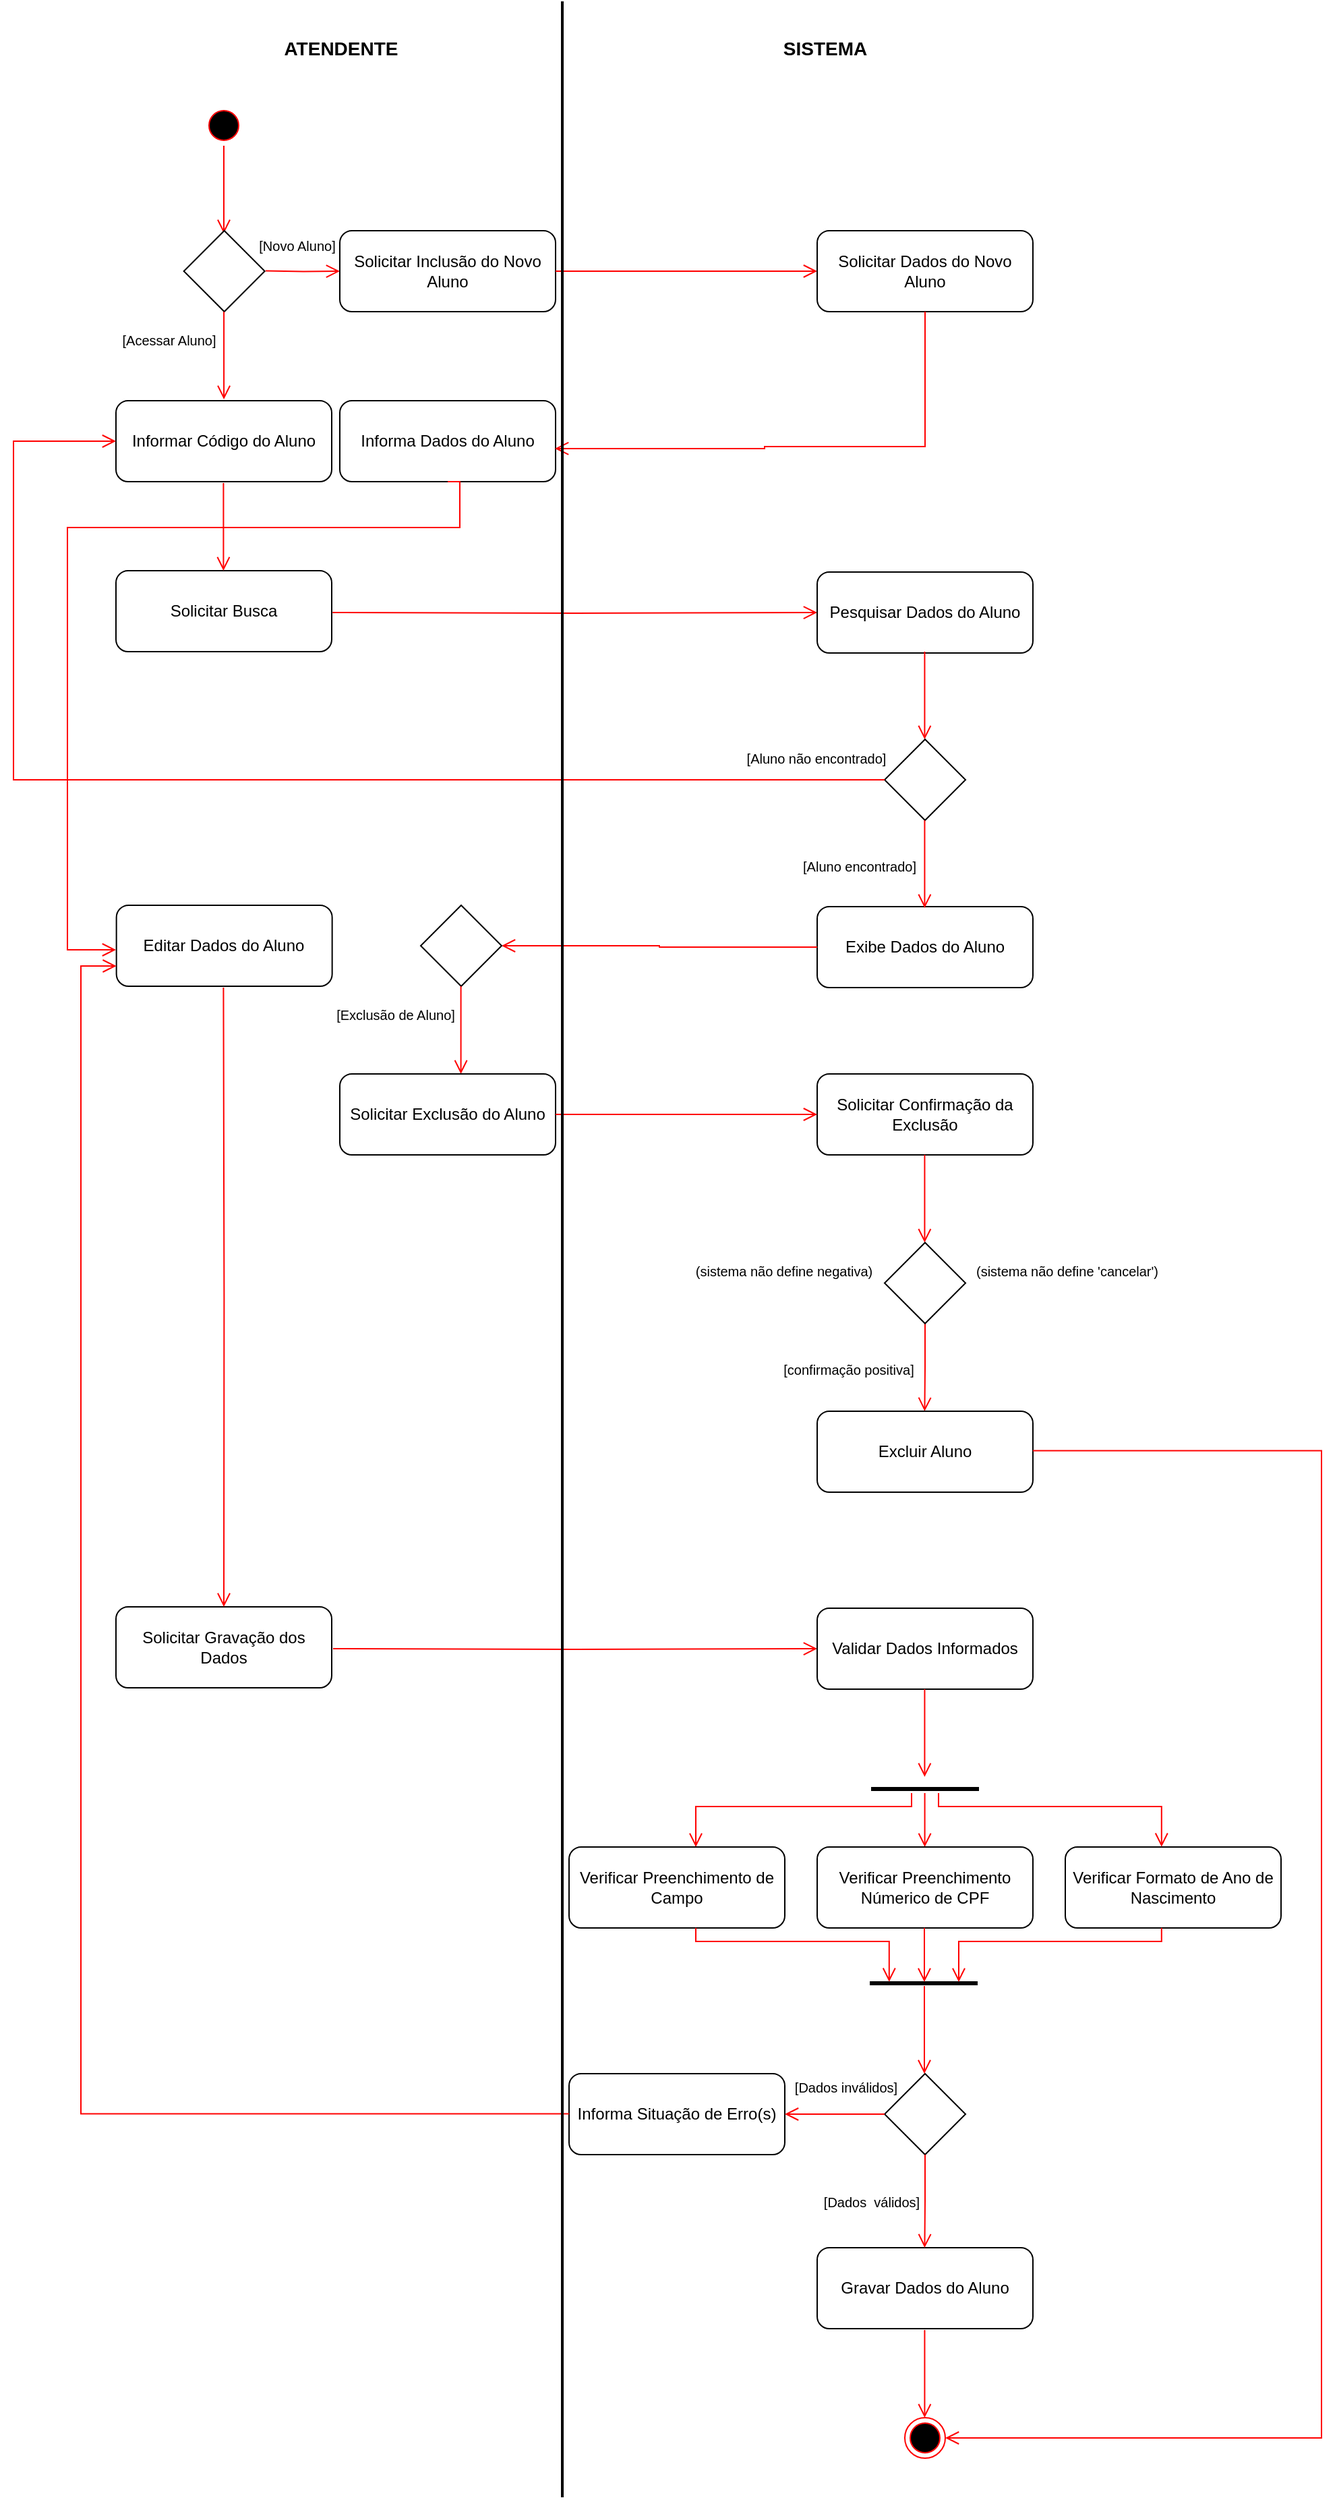 <mxfile version="18.0.6" type="github">
  <diagram id="qOKVFS1TaHOJEAsKqhCK" name="Page-1">
    <mxGraphModel dx="2067" dy="1798" grid="1" gridSize="10" guides="1" tooltips="1" connect="1" arrows="1" fold="1" page="1" pageScale="1" pageWidth="827" pageHeight="1169" math="0" shadow="0">
      <root>
        <mxCell id="0" />
        <mxCell id="1" parent="0" />
        <mxCell id="y-Nx_2vNeydvTT5IyFKc-3" value="Informar Código do Aluno" style="rounded=1;whiteSpace=wrap;html=1;shadow=0;" vertex="1" parent="1">
          <mxGeometry x="6" y="226" width="160" height="60" as="geometry" />
        </mxCell>
        <mxCell id="y-Nx_2vNeydvTT5IyFKc-10" value="Solicitar Busca" style="rounded=1;whiteSpace=wrap;html=1;shadow=0;" vertex="1" parent="1">
          <mxGeometry x="6" y="352" width="160" height="60" as="geometry" />
        </mxCell>
        <mxCell id="y-Nx_2vNeydvTT5IyFKc-11" value="&lt;b&gt;&lt;font style=&quot;font-size: 14px;&quot;&gt;ATENDENTE&lt;/font&gt;&lt;/b&gt;" style="text;html=1;strokeColor=none;fillColor=none;align=center;verticalAlign=middle;whiteSpace=wrap;rounded=0;shadow=0;glass=0;sketch=0;" vertex="1" parent="1">
          <mxGeometry x="100" y="-50" width="146" height="30" as="geometry" />
        </mxCell>
        <mxCell id="y-Nx_2vNeydvTT5IyFKc-14" value="" style="ellipse;html=1;shape=startState;fillColor=#000000;strokeColor=#ff0000;rounded=0;shadow=0;glass=0;sketch=0;" vertex="1" parent="1">
          <mxGeometry x="71" y="7" width="30" height="30" as="geometry" />
        </mxCell>
        <mxCell id="y-Nx_2vNeydvTT5IyFKc-15" value="" style="edgeStyle=orthogonalEdgeStyle;html=1;verticalAlign=bottom;endArrow=open;endSize=8;strokeColor=#ff0000;rounded=0;entryX=0.5;entryY=0;entryDx=0;entryDy=0;" edge="1" source="y-Nx_2vNeydvTT5IyFKc-14" parent="1">
          <mxGeometry relative="1" as="geometry">
            <mxPoint x="86" y="102.0" as="targetPoint" />
          </mxGeometry>
        </mxCell>
        <mxCell id="y-Nx_2vNeydvTT5IyFKc-20" value="" style="edgeStyle=orthogonalEdgeStyle;html=1;verticalAlign=bottom;endArrow=open;endSize=8;strokeColor=#ff0000;rounded=0;entryX=0.5;entryY=0;entryDx=0;entryDy=0;" edge="1" parent="1">
          <mxGeometry relative="1" as="geometry">
            <mxPoint x="85.71" y="352" as="targetPoint" />
            <mxPoint x="85.71" y="287" as="sourcePoint" />
          </mxGeometry>
        </mxCell>
        <mxCell id="y-Nx_2vNeydvTT5IyFKc-21" value="" style="edgeStyle=orthogonalEdgeStyle;html=1;verticalAlign=bottom;endArrow=open;endSize=8;strokeColor=#ff0000;rounded=0;entryX=0;entryY=0.5;entryDx=0;entryDy=0;" edge="1" parent="1" target="y-Nx_2vNeydvTT5IyFKc-23">
          <mxGeometry relative="1" as="geometry">
            <mxPoint x="231.666" y="382" as="targetPoint" />
            <mxPoint x="166.667" y="383" as="sourcePoint" />
          </mxGeometry>
        </mxCell>
        <mxCell id="y-Nx_2vNeydvTT5IyFKc-23" value="&lt;div style=&quot;background-color: transparent;&quot;&gt;Pesquisar Dados do Aluno&lt;/div&gt;" style="rounded=1;whiteSpace=wrap;html=1;shadow=0;" vertex="1" parent="1">
          <mxGeometry x="526" y="353" width="160" height="60" as="geometry" />
        </mxCell>
        <mxCell id="y-Nx_2vNeydvTT5IyFKc-24" value="" style="edgeStyle=orthogonalEdgeStyle;html=1;verticalAlign=bottom;endArrow=open;endSize=8;strokeColor=#ff0000;rounded=0;entryX=0.5;entryY=0;entryDx=0;entryDy=0;" edge="1" parent="1">
          <mxGeometry relative="1" as="geometry">
            <mxPoint x="605.71" y="477.0" as="targetPoint" />
            <mxPoint x="605.71" y="412" as="sourcePoint" />
          </mxGeometry>
        </mxCell>
        <mxCell id="y-Nx_2vNeydvTT5IyFKc-25" value="Exibe Dados do Aluno" style="rounded=1;whiteSpace=wrap;html=1;shadow=0;" vertex="1" parent="1">
          <mxGeometry x="526" y="601" width="160" height="60" as="geometry" />
        </mxCell>
        <mxCell id="y-Nx_2vNeydvTT5IyFKc-27" value="Editar Dados do Aluno" style="rounded=1;whiteSpace=wrap;html=1;shadow=0;" vertex="1" parent="1">
          <mxGeometry x="6.33" y="600" width="160" height="60" as="geometry" />
        </mxCell>
        <mxCell id="y-Nx_2vNeydvTT5IyFKc-28" value="Solicitar Gravação dos Dados" style="rounded=1;whiteSpace=wrap;html=1;shadow=0;" vertex="1" parent="1">
          <mxGeometry x="6" y="1120" width="160" height="60" as="geometry" />
        </mxCell>
        <mxCell id="y-Nx_2vNeydvTT5IyFKc-29" value="" style="edgeStyle=orthogonalEdgeStyle;html=1;verticalAlign=bottom;endArrow=open;endSize=8;strokeColor=#ff0000;rounded=0;entryX=0.5;entryY=0;entryDx=0;entryDy=0;" edge="1" parent="1" target="y-Nx_2vNeydvTT5IyFKc-28">
          <mxGeometry relative="1" as="geometry">
            <mxPoint x="85.71" y="726.0" as="targetPoint" />
            <mxPoint x="85.71" y="661" as="sourcePoint" />
          </mxGeometry>
        </mxCell>
        <mxCell id="y-Nx_2vNeydvTT5IyFKc-30" value="" style="edgeStyle=orthogonalEdgeStyle;html=1;verticalAlign=bottom;endArrow=open;endSize=8;strokeColor=#ff0000;rounded=0;entryX=0;entryY=0.5;entryDx=0;entryDy=0;" edge="1" parent="1" target="y-Nx_2vNeydvTT5IyFKc-31">
          <mxGeometry relative="1" as="geometry">
            <mxPoint x="231.996" y="1151" as="targetPoint" />
            <mxPoint x="166.997" y="1151" as="sourcePoint" />
          </mxGeometry>
        </mxCell>
        <mxCell id="y-Nx_2vNeydvTT5IyFKc-31" value="Validar Dados Informados" style="rounded=1;whiteSpace=wrap;html=1;shadow=0;" vertex="1" parent="1">
          <mxGeometry x="526" y="1121" width="160" height="60" as="geometry" />
        </mxCell>
        <mxCell id="y-Nx_2vNeydvTT5IyFKc-32" value="" style="edgeStyle=orthogonalEdgeStyle;html=1;verticalAlign=bottom;endArrow=open;endSize=8;strokeColor=#ff0000;rounded=0;entryX=0.5;entryY=0;entryDx=0;entryDy=0;" edge="1" parent="1">
          <mxGeometry relative="1" as="geometry">
            <mxPoint x="605.71" y="1246" as="targetPoint" />
            <mxPoint x="605.71" y="1181" as="sourcePoint" />
          </mxGeometry>
        </mxCell>
        <mxCell id="y-Nx_2vNeydvTT5IyFKc-33" value="Gravar Dados do Aluno" style="rounded=1;whiteSpace=wrap;html=1;shadow=0;" vertex="1" parent="1">
          <mxGeometry x="526" y="1595" width="160" height="60" as="geometry" />
        </mxCell>
        <mxCell id="y-Nx_2vNeydvTT5IyFKc-34" value="" style="ellipse;html=1;shape=endState;fillColor=#000000;strokeColor=#ff0000;rounded=0;shadow=0;glass=0;sketch=0;fontSize=14;" vertex="1" parent="1">
          <mxGeometry x="591" y="1721" width="30" height="30" as="geometry" />
        </mxCell>
        <mxCell id="y-Nx_2vNeydvTT5IyFKc-35" value="" style="edgeStyle=orthogonalEdgeStyle;html=1;verticalAlign=bottom;endArrow=open;endSize=8;strokeColor=#ff0000;rounded=0;entryX=0.5;entryY=0;entryDx=0;entryDy=0;" edge="1" parent="1">
          <mxGeometry relative="1" as="geometry">
            <mxPoint x="605.71" y="1721" as="targetPoint" />
            <mxPoint x="605.71" y="1656" as="sourcePoint" />
          </mxGeometry>
        </mxCell>
        <mxCell id="y-Nx_2vNeydvTT5IyFKc-38" value="" style="rhombus;whiteSpace=wrap;html=1;rounded=0;shadow=0;glass=0;sketch=0;resizeWidth=1;resizeHeight=1;" vertex="1" parent="1">
          <mxGeometry x="56.33" y="100" width="60" height="60" as="geometry" />
        </mxCell>
        <mxCell id="y-Nx_2vNeydvTT5IyFKc-39" value="" style="edgeStyle=orthogonalEdgeStyle;html=1;verticalAlign=bottom;endArrow=open;endSize=8;strokeColor=#ff0000;rounded=0;entryX=0.5;entryY=0;entryDx=0;entryDy=0;" edge="1" parent="1">
          <mxGeometry relative="1" as="geometry">
            <mxPoint x="86.04" y="225" as="targetPoint" />
            <mxPoint x="86.04" y="160" as="sourcePoint" />
          </mxGeometry>
        </mxCell>
        <mxCell id="y-Nx_2vNeydvTT5IyFKc-40" value="" style="edgeStyle=orthogonalEdgeStyle;html=1;verticalAlign=bottom;endArrow=open;endSize=8;strokeColor=#ff0000;rounded=0;entryX=0;entryY=0.5;entryDx=0;entryDy=0;" edge="1" parent="1" target="y-Nx_2vNeydvTT5IyFKc-41">
          <mxGeometry relative="1" as="geometry">
            <mxPoint x="181.996" y="129.74" as="targetPoint" />
            <mxPoint x="116.997" y="129.74" as="sourcePoint" />
          </mxGeometry>
        </mxCell>
        <mxCell id="y-Nx_2vNeydvTT5IyFKc-41" value="Solicitar Inclusão do Novo Aluno" style="rounded=1;whiteSpace=wrap;html=1;shadow=0;" vertex="1" parent="1">
          <mxGeometry x="172" y="100" width="160" height="60" as="geometry" />
        </mxCell>
        <mxCell id="y-Nx_2vNeydvTT5IyFKc-42" value="" style="edgeStyle=orthogonalEdgeStyle;html=1;verticalAlign=bottom;endArrow=open;endSize=8;strokeColor=#ff0000;rounded=0;entryX=0;entryY=0.5;entryDx=0;entryDy=0;exitX=1;exitY=0.5;exitDx=0;exitDy=0;" edge="1" parent="1" source="y-Nx_2vNeydvTT5IyFKc-41" target="y-Nx_2vNeydvTT5IyFKc-43">
          <mxGeometry relative="1" as="geometry">
            <mxPoint x="406.996" y="129.74" as="targetPoint" />
            <mxPoint x="341.997" y="129.74" as="sourcePoint" />
          </mxGeometry>
        </mxCell>
        <mxCell id="y-Nx_2vNeydvTT5IyFKc-43" value="Solicitar Dados do Novo Aluno" style="rounded=1;whiteSpace=wrap;html=1;shadow=0;" vertex="1" parent="1">
          <mxGeometry x="526" y="100" width="160" height="60" as="geometry" />
        </mxCell>
        <mxCell id="y-Nx_2vNeydvTT5IyFKc-44" value="Informa Dados do Aluno" style="rounded=1;whiteSpace=wrap;html=1;shadow=0;" vertex="1" parent="1">
          <mxGeometry x="172" y="226" width="160" height="60" as="geometry" />
        </mxCell>
        <mxCell id="y-Nx_2vNeydvTT5IyFKc-45" value="" style="edgeStyle=orthogonalEdgeStyle;html=1;verticalAlign=bottom;endArrow=open;endSize=8;strokeColor=#ff0000;rounded=0;exitX=0.5;exitY=1;exitDx=0;exitDy=0;entryX=0.997;entryY=0.591;entryDx=0;entryDy=0;entryPerimeter=0;" edge="1" parent="1" source="y-Nx_2vNeydvTT5IyFKc-43" target="y-Nx_2vNeydvTT5IyFKc-44">
          <mxGeometry relative="1" as="geometry">
            <mxPoint x="341.997" y="260" as="targetPoint" />
            <mxPoint x="406.996" y="260" as="sourcePoint" />
            <Array as="points">
              <mxPoint x="606" y="260" />
              <mxPoint x="487" y="260" />
              <mxPoint x="487" y="262" />
            </Array>
          </mxGeometry>
        </mxCell>
        <mxCell id="y-Nx_2vNeydvTT5IyFKc-46" value="" style="edgeStyle=orthogonalEdgeStyle;html=1;verticalAlign=bottom;endArrow=open;endSize=8;strokeColor=#ff0000;rounded=0;entryX=0;entryY=0.75;entryDx=0;entryDy=0;exitX=0.5;exitY=1;exitDx=0;exitDy=0;" edge="1" parent="1" source="y-Nx_2vNeydvTT5IyFKc-44">
          <mxGeometry relative="1" as="geometry">
            <mxPoint x="6" y="633" as="targetPoint" />
            <mxPoint x="261" y="163" as="sourcePoint" />
            <Array as="points">
              <mxPoint x="261" y="286" />
              <mxPoint x="261" y="320" />
              <mxPoint x="-30" y="320" />
              <mxPoint x="-30" y="633" />
            </Array>
          </mxGeometry>
        </mxCell>
        <mxCell id="y-Nx_2vNeydvTT5IyFKc-47" value="&lt;font style=&quot;font-size: 10px;&quot;&gt;[Acessar Aluno]&lt;/font&gt;" style="text;html=1;align=center;verticalAlign=middle;resizable=0;points=[];autosize=1;strokeColor=none;fillColor=none;fontSize=14;" vertex="1" parent="1">
          <mxGeometry y="170" width="90" height="20" as="geometry" />
        </mxCell>
        <mxCell id="y-Nx_2vNeydvTT5IyFKc-48" value="&lt;font style=&quot;font-size: 10px;&quot;&gt;[Novo Aluno]&lt;/font&gt;" style="text;html=1;align=center;verticalAlign=middle;resizable=0;points=[];autosize=1;strokeColor=none;fillColor=none;fontSize=14;" vertex="1" parent="1">
          <mxGeometry x="100" y="100" width="80" height="20" as="geometry" />
        </mxCell>
        <mxCell id="y-Nx_2vNeydvTT5IyFKc-49" value="" style="rhombus;whiteSpace=wrap;html=1;rounded=0;shadow=0;glass=0;sketch=0;resizeWidth=1;resizeHeight=1;" vertex="1" parent="1">
          <mxGeometry x="576" y="477" width="60" height="60" as="geometry" />
        </mxCell>
        <mxCell id="y-Nx_2vNeydvTT5IyFKc-50" value="" style="edgeStyle=orthogonalEdgeStyle;html=1;verticalAlign=bottom;endArrow=open;endSize=8;strokeColor=#ff0000;rounded=0;entryX=0.5;entryY=0;entryDx=0;entryDy=0;" edge="1" parent="1">
          <mxGeometry relative="1" as="geometry">
            <mxPoint x="605.71" y="602" as="targetPoint" />
            <mxPoint x="605.71" y="537" as="sourcePoint" />
          </mxGeometry>
        </mxCell>
        <mxCell id="y-Nx_2vNeydvTT5IyFKc-53" value="&lt;font style=&quot;font-size: 10px;&quot;&gt;[Aluno encontrado]&lt;/font&gt;" style="text;html=1;align=center;verticalAlign=middle;resizable=0;points=[];autosize=1;strokeColor=none;fillColor=none;fontSize=14;" vertex="1" parent="1">
          <mxGeometry x="502" y="560" width="110" height="20" as="geometry" />
        </mxCell>
        <mxCell id="y-Nx_2vNeydvTT5IyFKc-54" value="" style="edgeStyle=orthogonalEdgeStyle;html=1;verticalAlign=bottom;endArrow=open;endSize=8;strokeColor=#ff0000;rounded=0;entryX=0;entryY=0.5;entryDx=0;entryDy=0;exitX=0;exitY=0.5;exitDx=0;exitDy=0;" edge="1" parent="1" source="y-Nx_2vNeydvTT5IyFKc-49" target="y-Nx_2vNeydvTT5IyFKc-3">
          <mxGeometry relative="1" as="geometry">
            <mxPoint x="340" y="507" as="targetPoint" />
            <mxPoint x="457" y="507" as="sourcePoint" />
            <Array as="points">
              <mxPoint x="-70" y="507" />
              <mxPoint x="-70" y="256" />
            </Array>
          </mxGeometry>
        </mxCell>
        <mxCell id="y-Nx_2vNeydvTT5IyFKc-55" value="&lt;font style=&quot;font-size: 10px; background-color: transparent;&quot;&gt;[Aluno não encontrado]&lt;/font&gt;" style="text;html=1;align=center;verticalAlign=middle;resizable=0;points=[];autosize=1;strokeColor=none;fillColor=none;fontSize=14;" vertex="1" parent="1">
          <mxGeometry x="460" y="480" width="130" height="20" as="geometry" />
        </mxCell>
        <mxCell id="y-Nx_2vNeydvTT5IyFKc-56" value="" style="edgeStyle=orthogonalEdgeStyle;html=1;verticalAlign=bottom;endArrow=open;endSize=8;strokeColor=#ff0000;rounded=0;entryX=1;entryY=0.5;entryDx=0;entryDy=0;exitX=0;exitY=0.5;exitDx=0;exitDy=0;" edge="1" parent="1" source="y-Nx_2vNeydvTT5IyFKc-25" target="y-Nx_2vNeydvTT5IyFKc-57">
          <mxGeometry relative="1" as="geometry">
            <mxPoint x="342" y="630" as="targetPoint" />
            <mxPoint x="407" y="630" as="sourcePoint" />
          </mxGeometry>
        </mxCell>
        <mxCell id="y-Nx_2vNeydvTT5IyFKc-57" value="" style="rhombus;whiteSpace=wrap;html=1;rounded=0;shadow=0;glass=0;sketch=0;resizeWidth=1;resizeHeight=1;" vertex="1" parent="1">
          <mxGeometry x="232" y="600" width="60" height="60" as="geometry" />
        </mxCell>
        <mxCell id="y-Nx_2vNeydvTT5IyFKc-59" value="&lt;font style=&quot;font-size: 10px;&quot;&gt;[Exclusão de Aluno]&lt;/font&gt;" style="text;html=1;align=center;verticalAlign=middle;resizable=0;points=[];autosize=1;strokeColor=none;fillColor=none;fontSize=14;" vertex="1" parent="1">
          <mxGeometry x="158" y="670" width="110" height="20" as="geometry" />
        </mxCell>
        <mxCell id="y-Nx_2vNeydvTT5IyFKc-60" value="" style="edgeStyle=orthogonalEdgeStyle;html=1;verticalAlign=bottom;endArrow=open;endSize=8;strokeColor=#ff0000;rounded=0;entryX=0.5;entryY=0;entryDx=0;entryDy=0;" edge="1" parent="1">
          <mxGeometry relative="1" as="geometry">
            <mxPoint x="261.8" y="725" as="targetPoint" />
            <mxPoint x="261.8" y="660" as="sourcePoint" />
          </mxGeometry>
        </mxCell>
        <mxCell id="y-Nx_2vNeydvTT5IyFKc-61" value="Solicitar Exclusão do Aluno" style="rounded=1;whiteSpace=wrap;html=1;shadow=0;" vertex="1" parent="1">
          <mxGeometry x="172" y="725" width="160" height="60" as="geometry" />
        </mxCell>
        <mxCell id="y-Nx_2vNeydvTT5IyFKc-62" value="Solicitar Confirmação da Exclusão" style="rounded=1;whiteSpace=wrap;html=1;shadow=0;" vertex="1" parent="1">
          <mxGeometry x="526" y="725" width="160" height="60" as="geometry" />
        </mxCell>
        <mxCell id="y-Nx_2vNeydvTT5IyFKc-63" value="" style="edgeStyle=orthogonalEdgeStyle;html=1;verticalAlign=bottom;endArrow=open;endSize=8;strokeColor=#ff0000;rounded=0;entryX=0;entryY=0.5;entryDx=0;entryDy=0;exitX=1;exitY=0.5;exitDx=0;exitDy=0;" edge="1" parent="1" source="y-Nx_2vNeydvTT5IyFKc-61" target="y-Nx_2vNeydvTT5IyFKc-62">
          <mxGeometry relative="1" as="geometry">
            <mxPoint x="407.0" y="754" as="targetPoint" />
            <mxPoint x="342.0" y="754" as="sourcePoint" />
          </mxGeometry>
        </mxCell>
        <mxCell id="y-Nx_2vNeydvTT5IyFKc-64" value="" style="edgeStyle=orthogonalEdgeStyle;html=1;verticalAlign=bottom;endArrow=open;endSize=8;strokeColor=#ff0000;rounded=0;entryX=0.5;entryY=0;entryDx=0;entryDy=0;" edge="1" parent="1">
          <mxGeometry relative="1" as="geometry">
            <mxPoint x="605.71" y="850" as="targetPoint" />
            <mxPoint x="605.71" y="785" as="sourcePoint" />
          </mxGeometry>
        </mxCell>
        <mxCell id="y-Nx_2vNeydvTT5IyFKc-66" value="&lt;font style=&quot;font-size: 10px; background-color: transparent;&quot;&gt;[confirmação positiva]&lt;/font&gt;" style="text;html=1;align=center;verticalAlign=middle;resizable=0;points=[];autosize=1;strokeColor=none;fillColor=none;fontSize=14;" vertex="1" parent="1">
          <mxGeometry x="489" y="933" width="120" height="20" as="geometry" />
        </mxCell>
        <mxCell id="y-Nx_2vNeydvTT5IyFKc-67" value="" style="edgeStyle=orthogonalEdgeStyle;html=1;verticalAlign=bottom;endArrow=open;endSize=8;strokeColor=#ff0000;rounded=0;entryX=0.5;entryY=0;entryDx=0;entryDy=0;startArrow=none;" edge="1" parent="1" source="y-Nx_2vNeydvTT5IyFKc-65">
          <mxGeometry relative="1" as="geometry">
            <mxPoint x="605.71" y="975" as="targetPoint" />
            <mxPoint x="605.71" y="910" as="sourcePoint" />
          </mxGeometry>
        </mxCell>
        <mxCell id="y-Nx_2vNeydvTT5IyFKc-68" value="Excluir Aluno" style="rounded=1;whiteSpace=wrap;html=1;shadow=0;" vertex="1" parent="1">
          <mxGeometry x="526" y="975" width="160" height="60" as="geometry" />
        </mxCell>
        <mxCell id="y-Nx_2vNeydvTT5IyFKc-69" value="" style="edgeStyle=orthogonalEdgeStyle;html=1;verticalAlign=bottom;endArrow=open;endSize=8;strokeColor=#ff0000;rounded=0;entryX=1;entryY=0.5;entryDx=0;entryDy=0;" edge="1" parent="1" target="y-Nx_2vNeydvTT5IyFKc-34">
          <mxGeometry relative="1" as="geometry">
            <mxPoint x="799" y="1390" as="targetPoint" />
            <mxPoint x="685.997" y="1004.29" as="sourcePoint" />
            <Array as="points">
              <mxPoint x="900" y="1004" />
              <mxPoint x="900" y="1736" />
            </Array>
          </mxGeometry>
        </mxCell>
        <mxCell id="y-Nx_2vNeydvTT5IyFKc-65" value="" style="rhombus;whiteSpace=wrap;html=1;rounded=0;shadow=0;glass=0;sketch=0;resizeWidth=1;resizeHeight=1;" vertex="1" parent="1">
          <mxGeometry x="576" y="850" width="60" height="60" as="geometry" />
        </mxCell>
        <mxCell id="y-Nx_2vNeydvTT5IyFKc-70" value="" style="edgeStyle=orthogonalEdgeStyle;html=1;verticalAlign=bottom;endArrow=none;endSize=8;strokeColor=#ff0000;rounded=0;" edge="1" parent="1">
          <mxGeometry relative="1" as="geometry">
            <mxPoint x="606" y="910" as="targetPoint" />
            <mxPoint x="605.71" y="910" as="sourcePoint" />
          </mxGeometry>
        </mxCell>
        <mxCell id="y-Nx_2vNeydvTT5IyFKc-71" value="" style="rhombus;whiteSpace=wrap;html=1;rounded=0;shadow=0;glass=0;sketch=0;resizeWidth=1;resizeHeight=1;" vertex="1" parent="1">
          <mxGeometry x="576" y="1466" width="60" height="60" as="geometry" />
        </mxCell>
        <mxCell id="y-Nx_2vNeydvTT5IyFKc-72" value="&lt;font style=&quot;font-size: 10px; background-color: transparent;&quot;&gt;[Dados&amp;nbsp; válidos]&lt;/font&gt;" style="text;html=1;align=center;verticalAlign=middle;resizable=0;points=[];autosize=1;strokeColor=none;fillColor=none;fontSize=14;" vertex="1" parent="1">
          <mxGeometry x="521" y="1550" width="90" height="20" as="geometry" />
        </mxCell>
        <mxCell id="y-Nx_2vNeydvTT5IyFKc-73" value="" style="edgeStyle=orthogonalEdgeStyle;html=1;verticalAlign=bottom;endArrow=open;endSize=8;strokeColor=#ff0000;rounded=0;entryX=0.5;entryY=0;entryDx=0;entryDy=0;startArrow=none;" edge="1" source="y-Nx_2vNeydvTT5IyFKc-71" parent="1">
          <mxGeometry relative="1" as="geometry">
            <mxPoint x="605.71" y="1595" as="targetPoint" />
            <mxPoint x="605.71" y="1530" as="sourcePoint" />
          </mxGeometry>
        </mxCell>
        <mxCell id="y-Nx_2vNeydvTT5IyFKc-75" value="&lt;font style=&quot;font-size: 10px; background-color: transparent;&quot;&gt;[Dados inválidos]&lt;/font&gt;" style="text;html=1;align=center;verticalAlign=middle;resizable=0;points=[];autosize=1;strokeColor=none;fillColor=none;fontSize=14;" vertex="1" parent="1">
          <mxGeometry x="497" y="1465" width="100" height="20" as="geometry" />
        </mxCell>
        <mxCell id="y-Nx_2vNeydvTT5IyFKc-79" value="" style="line;strokeWidth=1;fillColor=none;align=left;verticalAlign=middle;spacingTop=-1;spacingLeft=3;spacingRight=3;rotatable=0;labelPosition=right;points=[];portConstraint=eastwest;rounded=0;shadow=0;glass=0;sketch=0;fontSize=10;" vertex="1" parent="1">
          <mxGeometry x="566" y="1250" width="40" height="8" as="geometry" />
        </mxCell>
        <mxCell id="y-Nx_2vNeydvTT5IyFKc-81" value="" style="line;strokeWidth=1;fillColor=none;align=left;verticalAlign=middle;spacingTop=-1;spacingLeft=3;spacingRight=3;rotatable=0;labelPosition=right;points=[];portConstraint=eastwest;rounded=0;shadow=0;glass=0;sketch=0;fontSize=10;" vertex="1" parent="1">
          <mxGeometry x="566" y="1251" width="40" height="8" as="geometry" />
        </mxCell>
        <mxCell id="y-Nx_2vNeydvTT5IyFKc-82" value="" style="line;strokeWidth=1;fillColor=none;align=left;verticalAlign=middle;spacingTop=-1;spacingLeft=3;spacingRight=3;rotatable=0;labelPosition=right;points=[];portConstraint=eastwest;rounded=0;shadow=0;glass=0;sketch=0;fontSize=10;" vertex="1" parent="1">
          <mxGeometry x="566" y="1252" width="40" height="8" as="geometry" />
        </mxCell>
        <mxCell id="y-Nx_2vNeydvTT5IyFKc-84" value="" style="edgeStyle=orthogonalEdgeStyle;html=1;verticalAlign=bottom;endArrow=open;endSize=8;strokeColor=#ff0000;rounded=0;exitX=0.25;exitY=0.625;exitDx=0;exitDy=0;exitPerimeter=0;entryX=0.5;entryY=0;entryDx=0;entryDy=0;" edge="1" parent="1">
          <mxGeometry relative="1" as="geometry">
            <mxPoint x="436.0" y="1298" as="targetPoint" />
            <mxPoint x="596" y="1258" as="sourcePoint" />
            <Array as="points">
              <mxPoint x="596" y="1268" />
              <mxPoint x="436" y="1268" />
            </Array>
          </mxGeometry>
        </mxCell>
        <mxCell id="y-Nx_2vNeydvTT5IyFKc-87" value="" style="edgeStyle=orthogonalEdgeStyle;html=1;verticalAlign=bottom;endArrow=open;endSize=8;strokeColor=#ff0000;rounded=0;entryX=0.5;entryY=0;entryDx=0;entryDy=0;" edge="1" parent="1">
          <mxGeometry relative="1" as="geometry">
            <mxPoint x="605.79" y="1298" as="targetPoint" />
            <mxPoint x="605.79" y="1258" as="sourcePoint" />
          </mxGeometry>
        </mxCell>
        <mxCell id="y-Nx_2vNeydvTT5IyFKc-88" value="Verificar Preenchimento de Campo" style="rounded=1;whiteSpace=wrap;html=1;shadow=0;" vertex="1" parent="1">
          <mxGeometry x="342" y="1298" width="160" height="60" as="geometry" />
        </mxCell>
        <mxCell id="y-Nx_2vNeydvTT5IyFKc-89" value="Verificar Preenchimento Númerico de CPF" style="rounded=1;whiteSpace=wrap;html=1;shadow=0;" vertex="1" parent="1">
          <mxGeometry x="526" y="1298" width="160" height="60" as="geometry" />
        </mxCell>
        <mxCell id="y-Nx_2vNeydvTT5IyFKc-90" value="Verificar Formato de Ano de Nascimento" style="rounded=1;whiteSpace=wrap;html=1;shadow=0;" vertex="1" parent="1">
          <mxGeometry x="710" y="1298" width="160" height="60" as="geometry" />
        </mxCell>
        <mxCell id="y-Nx_2vNeydvTT5IyFKc-92" value="&lt;font style=&quot;font-size: 10px;&quot;&gt;(sistema não define negativa) &lt;/font&gt;" style="text;html=1;align=center;verticalAlign=middle;resizable=0;points=[];autosize=1;strokeColor=none;fillColor=none;fontSize=14;" vertex="1" parent="1">
          <mxGeometry x="426" y="860" width="150" height="20" as="geometry" />
        </mxCell>
        <mxCell id="y-Nx_2vNeydvTT5IyFKc-93" value="&lt;font style=&quot;font-size: 10px; background-color: transparent;&quot;&gt;(sistema não define &#39;cancelar&#39;) &lt;/font&gt;" style="text;html=1;align=center;verticalAlign=middle;resizable=0;points=[];autosize=1;strokeColor=none;fillColor=none;fontSize=14;" vertex="1" parent="1">
          <mxGeometry x="631" y="860" width="160" height="20" as="geometry" />
        </mxCell>
        <mxCell id="y-Nx_2vNeydvTT5IyFKc-95" value="" style="line;strokeWidth=1;fillColor=none;align=left;verticalAlign=middle;spacingTop=-1;spacingLeft=3;spacingRight=3;rotatable=0;labelPosition=right;points=[];portConstraint=eastwest;rounded=0;shadow=0;glass=0;sketch=0;fontSize=10;" vertex="1" parent="1">
          <mxGeometry x="606" y="1252" width="40" height="8" as="geometry" />
        </mxCell>
        <mxCell id="y-Nx_2vNeydvTT5IyFKc-96" value="" style="line;strokeWidth=1;fillColor=none;align=left;verticalAlign=middle;spacingTop=-1;spacingLeft=3;spacingRight=3;rotatable=0;labelPosition=right;points=[];portConstraint=eastwest;rounded=0;shadow=0;glass=0;sketch=0;fontSize=10;" vertex="1" parent="1">
          <mxGeometry x="606" y="1251" width="40" height="8" as="geometry" />
        </mxCell>
        <mxCell id="y-Nx_2vNeydvTT5IyFKc-97" value="" style="line;strokeWidth=1;fillColor=none;align=left;verticalAlign=middle;spacingTop=-1;spacingLeft=3;spacingRight=3;rotatable=0;labelPosition=right;points=[];portConstraint=eastwest;rounded=0;shadow=0;glass=0;sketch=0;fontSize=10;" vertex="1" parent="1">
          <mxGeometry x="606" y="1250" width="40" height="8" as="geometry" />
        </mxCell>
        <mxCell id="y-Nx_2vNeydvTT5IyFKc-98" value="" style="edgeStyle=orthogonalEdgeStyle;html=1;verticalAlign=bottom;endArrow=open;endSize=8;strokeColor=#ff0000;rounded=0;exitX=0.25;exitY=0.625;exitDx=0;exitDy=0;exitPerimeter=0;entryX=0.54;entryY=-0.002;entryDx=0;entryDy=0;entryPerimeter=0;" edge="1" parent="1">
          <mxGeometry relative="1" as="geometry">
            <mxPoint x="781.4" y="1297.88" as="targetPoint" />
            <mxPoint x="616.0" y="1258" as="sourcePoint" />
            <Array as="points">
              <mxPoint x="616" y="1268" />
              <mxPoint x="781" y="1268" />
            </Array>
          </mxGeometry>
        </mxCell>
        <mxCell id="y-Nx_2vNeydvTT5IyFKc-99" value="" style="line;strokeWidth=1;fillColor=none;align=left;verticalAlign=middle;spacingTop=-1;spacingLeft=3;spacingRight=3;rotatable=0;labelPosition=right;points=[];portConstraint=eastwest;rounded=0;shadow=0;glass=0;sketch=0;fontSize=10;" vertex="1" parent="1">
          <mxGeometry x="565" y="1394" width="40" height="8" as="geometry" />
        </mxCell>
        <mxCell id="y-Nx_2vNeydvTT5IyFKc-100" value="" style="line;strokeWidth=1;fillColor=none;align=left;verticalAlign=middle;spacingTop=-1;spacingLeft=3;spacingRight=3;rotatable=0;labelPosition=right;points=[];portConstraint=eastwest;rounded=0;shadow=0;glass=0;sketch=0;fontSize=10;" vertex="1" parent="1">
          <mxGeometry x="565" y="1395" width="40" height="8" as="geometry" />
        </mxCell>
        <mxCell id="y-Nx_2vNeydvTT5IyFKc-101" value="" style="line;strokeWidth=1;fillColor=none;align=left;verticalAlign=middle;spacingTop=-1;spacingLeft=3;spacingRight=3;rotatable=0;labelPosition=right;points=[];portConstraint=eastwest;rounded=0;shadow=0;glass=0;sketch=0;fontSize=10;" vertex="1" parent="1">
          <mxGeometry x="565" y="1396" width="40" height="8" as="geometry" />
        </mxCell>
        <mxCell id="y-Nx_2vNeydvTT5IyFKc-102" value="" style="line;strokeWidth=1;fillColor=none;align=left;verticalAlign=middle;spacingTop=-1;spacingLeft=3;spacingRight=3;rotatable=0;labelPosition=right;points=[];portConstraint=eastwest;rounded=0;shadow=0;glass=0;sketch=0;fontSize=10;" vertex="1" parent="1">
          <mxGeometry x="605" y="1396" width="40" height="8" as="geometry" />
        </mxCell>
        <mxCell id="y-Nx_2vNeydvTT5IyFKc-103" value="" style="line;strokeWidth=1;fillColor=none;align=left;verticalAlign=middle;spacingTop=-1;spacingLeft=3;spacingRight=3;rotatable=0;labelPosition=right;points=[];portConstraint=eastwest;rounded=0;shadow=0;glass=0;sketch=0;fontSize=10;" vertex="1" parent="1">
          <mxGeometry x="605" y="1395" width="40" height="8" as="geometry" />
        </mxCell>
        <mxCell id="y-Nx_2vNeydvTT5IyFKc-104" value="" style="line;strokeWidth=1;fillColor=none;align=left;verticalAlign=middle;spacingTop=-1;spacingLeft=3;spacingRight=3;rotatable=0;labelPosition=right;points=[];portConstraint=eastwest;rounded=0;shadow=0;glass=0;sketch=0;fontSize=10;" vertex="1" parent="1">
          <mxGeometry x="605" y="1394" width="40" height="8" as="geometry" />
        </mxCell>
        <mxCell id="y-Nx_2vNeydvTT5IyFKc-106" value="" style="edgeStyle=orthogonalEdgeStyle;html=1;verticalAlign=bottom;endArrow=open;endSize=8;strokeColor=#ff0000;rounded=0;entryX=0.5;entryY=0;entryDx=0;entryDy=0;" edge="1" parent="1">
          <mxGeometry relative="1" as="geometry">
            <mxPoint x="605.49" y="1398" as="targetPoint" />
            <mxPoint x="605.49" y="1358" as="sourcePoint" />
          </mxGeometry>
        </mxCell>
        <mxCell id="y-Nx_2vNeydvTT5IyFKc-107" value="" style="edgeStyle=orthogonalEdgeStyle;html=1;verticalAlign=bottom;endArrow=open;endSize=8;strokeColor=#ff0000;rounded=0;exitX=0.25;exitY=0.625;exitDx=0;exitDy=0;exitPerimeter=0;entryX=0.5;entryY=0;entryDx=0;entryDy=0;" edge="1" parent="1">
          <mxGeometry relative="1" as="geometry">
            <mxPoint x="631.0" y="1398" as="targetPoint" />
            <mxPoint x="781.399" y="1358" as="sourcePoint" />
            <Array as="points">
              <mxPoint x="781" y="1368" />
              <mxPoint x="631" y="1368" />
            </Array>
          </mxGeometry>
        </mxCell>
        <mxCell id="y-Nx_2vNeydvTT5IyFKc-108" value="" style="edgeStyle=orthogonalEdgeStyle;html=1;verticalAlign=bottom;endArrow=open;endSize=8;strokeColor=#ff0000;rounded=0;exitX=0.25;exitY=0.625;exitDx=0;exitDy=0;exitPerimeter=0;entryX=0.54;entryY=-0.002;entryDx=0;entryDy=0;entryPerimeter=0;" edge="1" parent="1">
          <mxGeometry relative="1" as="geometry">
            <mxPoint x="579.4" y="1397.88" as="targetPoint" />
            <mxPoint x="436.0" y="1358" as="sourcePoint" />
            <Array as="points">
              <mxPoint x="436" y="1368" />
              <mxPoint x="579" y="1368" />
            </Array>
          </mxGeometry>
        </mxCell>
        <mxCell id="y-Nx_2vNeydvTT5IyFKc-117" value="" style="edgeStyle=orthogonalEdgeStyle;html=1;verticalAlign=bottom;endArrow=open;endSize=8;strokeColor=#ff0000;rounded=0;entryX=0.5;entryY=0;entryDx=0;entryDy=0;" edge="1" parent="1">
          <mxGeometry relative="1" as="geometry">
            <mxPoint x="605.5" y="1466" as="targetPoint" />
            <mxPoint x="605.5" y="1401" as="sourcePoint" />
          </mxGeometry>
        </mxCell>
        <mxCell id="y-Nx_2vNeydvTT5IyFKc-122" value="Informa Situação de Erro(s)" style="rounded=1;whiteSpace=wrap;html=1;shadow=0;" vertex="1" parent="1">
          <mxGeometry x="342" y="1466" width="160" height="60" as="geometry" />
        </mxCell>
        <mxCell id="y-Nx_2vNeydvTT5IyFKc-124" value="" style="edgeStyle=orthogonalEdgeStyle;html=1;verticalAlign=bottom;endArrow=open;endSize=8;strokeColor=#ff0000;rounded=0;entryX=1;entryY=0.5;entryDx=0;entryDy=0;exitX=0;exitY=0.5;exitDx=0;exitDy=0;" edge="1" parent="1" source="y-Nx_2vNeydvTT5IyFKc-71" target="y-Nx_2vNeydvTT5IyFKc-122">
          <mxGeometry relative="1" as="geometry">
            <mxPoint x="615.5" y="1476.0" as="targetPoint" />
            <mxPoint x="615.5" y="1411.0" as="sourcePoint" />
          </mxGeometry>
        </mxCell>
        <mxCell id="y-Nx_2vNeydvTT5IyFKc-126" value="" style="edgeStyle=orthogonalEdgeStyle;html=1;verticalAlign=bottom;endArrow=open;endSize=8;strokeColor=#ff0000;rounded=0;exitX=0;exitY=0.5;exitDx=0;exitDy=0;entryX=0;entryY=0.75;entryDx=0;entryDy=0;" edge="1" parent="1" target="y-Nx_2vNeydvTT5IyFKc-27">
          <mxGeometry relative="1" as="geometry">
            <mxPoint x="-170" y="640" as="targetPoint" />
            <mxPoint x="342" y="1495.79" as="sourcePoint" />
            <Array as="points">
              <mxPoint x="-20" y="1496" />
              <mxPoint x="-20" y="645" />
            </Array>
          </mxGeometry>
        </mxCell>
        <mxCell id="y-Nx_2vNeydvTT5IyFKc-127" value="" style="line;strokeWidth=2;direction=south;html=1;rounded=0;shadow=0;glass=0;sketch=0;fontSize=10;" vertex="1" parent="1">
          <mxGeometry x="332" y="-70" width="10" height="1850" as="geometry" />
        </mxCell>
        <mxCell id="y-Nx_2vNeydvTT5IyFKc-129" value="&lt;font style=&quot;font-size: 14px;&quot;&gt;&lt;b&gt;SISTEMA&lt;/b&gt;&lt;/font&gt;" style="text;html=1;strokeColor=none;fillColor=none;align=center;verticalAlign=middle;whiteSpace=wrap;rounded=0;shadow=0;glass=0;sketch=0;" vertex="1" parent="1">
          <mxGeometry x="459" y="-50" width="146" height="30" as="geometry" />
        </mxCell>
      </root>
    </mxGraphModel>
  </diagram>
</mxfile>

